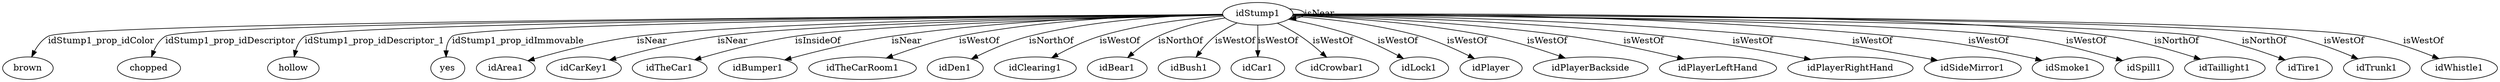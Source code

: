 digraph  {
idStump1 [node_type=entity_node];
brown [node_type=property_node];
chopped [node_type=property_node];
hollow [node_type=property_node];
yes [node_type=property_node];
idArea1 [node_type=entity_node];
idCarKey1 [node_type=entity_node];
idTheCar1 [node_type=entity_node];
idBumper1 [node_type=entity_node];
idTheCarRoom1 [node_type=entity_node];
idDen1 [node_type=entity_node];
idClearing1 [node_type=entity_node];
idBear1 [node_type=entity_node];
idBush1 [node_type=entity_node];
idCar1 [node_type=entity_node];
idCrowbar1 [node_type=entity_node];
idLock1 [node_type=entity_node];
idPlayer [node_type=entity_node];
idPlayerBackside [node_type=entity_node];
idPlayerLeftHand [node_type=entity_node];
idPlayerRightHand [node_type=entity_node];
idSideMirror1 [node_type=entity_node];
idSmoke1 [node_type=entity_node];
idSpill1 [node_type=entity_node];
idTaillight1 [node_type=entity_node];
idTire1 [node_type=entity_node];
idTrunk1 [node_type=entity_node];
idWhistle1 [node_type=entity_node];
idStump1 -> brown  [edge_type=property, label=idStump1_prop_idColor];
idStump1 -> chopped  [edge_type=property, label=idStump1_prop_idDescriptor];
idStump1 -> hollow  [edge_type=property, label=idStump1_prop_idDescriptor_1];
idStump1 -> yes  [edge_type=property, label=idStump1_prop_idImmovable];
idStump1 -> idArea1  [edge_type=relationship, label=isNear];
idStump1 -> idCarKey1  [edge_type=relationship, label=isNear];
idStump1 -> idTheCar1  [edge_type=relationship, label=isInsideOf];
idStump1 -> idStump1  [edge_type=relationship, label=isNear];
idStump1 -> idBumper1  [edge_type=relationship, label=isNear];
idStump1 -> idTheCarRoom1  [edge_type=relationship, label=isWestOf];
idStump1 -> idDen1  [edge_type=relationship, label=isNorthOf];
idStump1 -> idClearing1  [edge_type=relationship, label=isWestOf];
idStump1 -> idBear1  [edge_type=relationship, label=isNorthOf];
idStump1 -> idBush1  [edge_type=relationship, label=isWestOf];
idStump1 -> idCar1  [edge_type=relationship, label=isWestOf];
idStump1 -> idCrowbar1  [edge_type=relationship, label=isWestOf];
idStump1 -> idLock1  [edge_type=relationship, label=isWestOf];
idStump1 -> idPlayer  [edge_type=relationship, label=isWestOf];
idStump1 -> idPlayerBackside  [edge_type=relationship, label=isWestOf];
idStump1 -> idPlayerLeftHand  [edge_type=relationship, label=isWestOf];
idStump1 -> idPlayerRightHand  [edge_type=relationship, label=isWestOf];
idStump1 -> idSideMirror1  [edge_type=relationship, label=isWestOf];
idStump1 -> idSmoke1  [edge_type=relationship, label=isWestOf];
idStump1 -> idSpill1  [edge_type=relationship, label=isWestOf];
idStump1 -> idTaillight1  [edge_type=relationship, label=isNorthOf];
idStump1 -> idTire1  [edge_type=relationship, label=isNorthOf];
idStump1 -> idTrunk1  [edge_type=relationship, label=isWestOf];
idStump1 -> idWhistle1  [edge_type=relationship, label=isWestOf];
}
